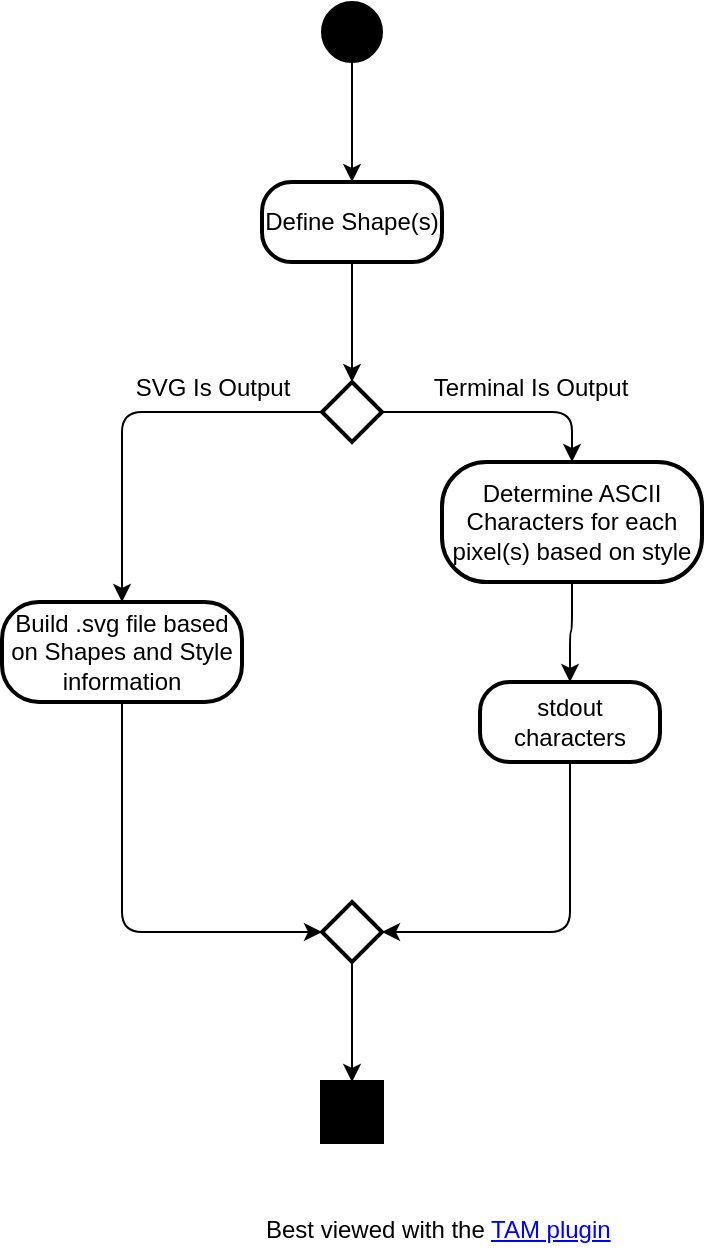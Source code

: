 <mxfile>
    <diagram id="tm7hxJK_eVrDZJQPRUnk" name="Level 0">
        <mxGraphModel dx="1214" dy="827" grid="1" gridSize="10" guides="1" tooltips="1" connect="1" arrows="1" fold="1" page="1" pageScale="1" pageWidth="827" pageHeight="1169" math="0" shadow="0">
            <root>
                <mxCell id="0"/>
                <mxCell id="1" parent="0"/>
                <mxCell id="2" value="" style="ellipse;whiteSpace=wrap;html=1;aspect=fixed;fillColor=#000000;aspect=fixed;" parent="1" vertex="1">
                    <mxGeometry x="310" y="330" width="30" height="30" as="geometry"/>
                </mxCell>
                <mxCell id="4" value="Define Shape(s)" style="rounded=1;whiteSpace=wrap;html=1;strokeWidth=2;arcSize=37" parent="1" vertex="1">
                    <mxGeometry x="280" y="420" width="90" height="40" as="geometry"/>
                </mxCell>
                <mxCell id="5" value="" style="edgeStyle=orthogonalEdgeStyle;rounded=1;orthogonalLoop=1;jettySize=auto;html=1;exitX=0.5;exitY=1;exitDx=0;exitDy=0;entryX=0.5;entryY=0;entryDx=0;entryDy=0;startArrow=none;startFill=0;endArrow=classic;endFill=1;startSize=6;endSize=6;align=center;fontSize=12;labelBackgroundColor=none;" parent="1" source="2" target="4" edge="1">
                    <mxGeometry width="40" height="40" relative="1" as="geometry">
                        <mxPoint x="310" y="530" as="sourcePoint"/>
                        <mxPoint x="350" y="490" as="targetPoint"/>
                    </mxGeometry>
                </mxCell>
                <mxCell id="6" value="" style="rhombus;html=1;strokeWidth=2;aspect=fixed;" parent="1" vertex="1">
                    <mxGeometry x="310" y="520" width="30" height="30" as="geometry"/>
                </mxCell>
                <mxCell id="7" value="" style="edgeStyle=orthogonalEdgeStyle;rounded=1;orthogonalLoop=1;jettySize=auto;html=1;exitX=0.5;exitY=1;exitDx=0;exitDy=0;entryX=0.5;entryY=0;entryDx=0;entryDy=0;startArrow=none;startFill=0;endArrow=classic;endFill=1;startSize=6;endSize=6;align=center;fontSize=12;labelBackgroundColor=none;" parent="1" source="4" target="6" edge="1">
                    <mxGeometry width="40" height="40" relative="1" as="geometry">
                        <mxPoint x="440" y="630" as="sourcePoint"/>
                        <mxPoint x="480" y="590" as="targetPoint"/>
                    </mxGeometry>
                </mxCell>
                <mxCell id="8" value="" style="edgeStyle=orthogonalEdgeStyle;rounded=1;orthogonalLoop=1;jettySize=auto;html=1;exitX=1;exitY=0.5;exitDx=0;exitDy=0;entryX=0.5;entryY=0;entryDx=0;entryDy=0;startArrow=none;startFill=0;endArrow=classic;endFill=1;startSize=6;endSize=6;align=center;fontSize=12;labelBackgroundColor=none;" parent="1" source="6" target="10" edge="1">
                    <mxGeometry width="40" height="40" relative="1" as="geometry">
                        <mxPoint x="440" y="630" as="sourcePoint"/>
                        <mxPoint x="480" y="590" as="targetPoint"/>
                    </mxGeometry>
                </mxCell>
                <mxCell id="9" value="Terminal Is Output" style="text;html=1;align=center;verticalAlign=middle;resizable=0;points=[];autosize=1;strokeColor=none;fillColor=none;" parent="1" vertex="1">
                    <mxGeometry x="354" y="508" width="120" height="30" as="geometry"/>
                </mxCell>
                <mxCell id="10" value="Determine ASCII Characters for each pixel(s) based on style" style="rounded=1;whiteSpace=wrap;html=1;strokeWidth=2;arcSize=37" parent="1" vertex="1">
                    <mxGeometry x="370" y="560" width="130" height="60" as="geometry"/>
                </mxCell>
                <mxCell id="11" value="" style="edgeStyle=orthogonalEdgeStyle;rounded=1;orthogonalLoop=1;jettySize=auto;html=1;exitX=0.5;exitY=1;exitDx=0;exitDy=0;startArrow=none;startFill=0;endArrow=classic;endFill=1;startSize=6;endSize=6;align=center;fontSize=12;labelBackgroundColor=none;entryX=0.5;entryY=0;entryDx=0;entryDy=0;" edge="1" parent="1" source="10" target="12">
                    <mxGeometry width="40" height="40" relative="1" as="geometry">
                        <mxPoint x="500" y="790" as="sourcePoint"/>
                        <mxPoint x="435" y="700" as="targetPoint"/>
                    </mxGeometry>
                </mxCell>
                <mxCell id="12" value="stdout characters" style="rounded=1;whiteSpace=wrap;html=1;strokeWidth=2;arcSize=37" vertex="1" parent="1">
                    <mxGeometry x="389" y="670" width="90" height="40" as="geometry"/>
                </mxCell>
                <mxCell id="13" value="" style="shape=endactivity;strokeWidth=2;fillColor=#000000;aspect=fixed;" vertex="1" parent="1">
                    <mxGeometry x="310" y="870" width="30" height="30" as="geometry"/>
                </mxCell>
                <mxCell id="0.11" value="Best viewed with the &lt;a href=&quot;https://github.com/ariel-bentu/tam-drawio&quot;&gt;TAM plugin&lt;/a&gt;" style="text;html=1;shape=tamPluginMissing;" vertex="1" connectable="0" parent="1">
                    <mxGeometry x="280" y="930" width="200" height="25" as="geometry"/>
                </mxCell>
                <mxCell id="14" value="" style="rhombus;html=1;strokeWidth=2;aspect=fixed;" vertex="1" parent="1">
                    <mxGeometry x="310" y="780" width="30" height="30" as="geometry"/>
                </mxCell>
                <mxCell id="15" value="" style="edgeStyle=orthogonalEdgeStyle;rounded=1;orthogonalLoop=1;jettySize=auto;html=1;exitX=0.5;exitY=1;exitDx=0;exitDy=0;entryX=0.5;entryY=0;entryDx=0;entryDy=0;startArrow=none;startFill=0;endArrow=classic;endFill=1;startSize=6;endSize=6;align=center;fontSize=12;labelBackgroundColor=none;" edge="1" parent="1" source="14" target="13">
                    <mxGeometry width="40" height="40" relative="1" as="geometry">
                        <mxPoint x="570" y="730" as="sourcePoint"/>
                        <mxPoint x="610" y="690" as="targetPoint"/>
                    </mxGeometry>
                </mxCell>
                <mxCell id="16" value="" style="edgeStyle=orthogonalEdgeStyle;rounded=1;orthogonalLoop=1;jettySize=auto;html=1;exitX=0.5;exitY=1;exitDx=0;exitDy=0;entryX=1;entryY=0.5;entryDx=0;entryDy=0;startArrow=none;startFill=0;endArrow=classic;endFill=1;startSize=6;endSize=6;align=center;fontSize=12;labelBackgroundColor=none;" edge="1" parent="1" source="12" target="14">
                    <mxGeometry width="40" height="40" relative="1" as="geometry">
                        <mxPoint x="570" y="730" as="sourcePoint"/>
                        <mxPoint x="610" y="690" as="targetPoint"/>
                    </mxGeometry>
                </mxCell>
                <mxCell id="17" value="" style="edgeStyle=orthogonalEdgeStyle;rounded=1;orthogonalLoop=1;jettySize=auto;html=1;exitX=0;exitY=0.5;exitDx=0;exitDy=0;startArrow=none;startFill=0;endArrow=classic;endFill=1;startSize=6;endSize=6;align=center;fontSize=12;labelBackgroundColor=none;entryX=0.5;entryY=0;entryDx=0;entryDy=0;" edge="1" parent="1" source="6" target="22">
                    <mxGeometry width="40" height="40" relative="1" as="geometry">
                        <mxPoint x="490" y="700" as="sourcePoint"/>
                        <mxPoint x="220" y="570" as="targetPoint"/>
                    </mxGeometry>
                </mxCell>
                <mxCell id="21" value="SVG Is Output" style="text;html=1;align=center;verticalAlign=middle;resizable=0;points=[];autosize=1;strokeColor=none;fillColor=none;" vertex="1" parent="1">
                    <mxGeometry x="205" y="508" width="100" height="30" as="geometry"/>
                </mxCell>
                <mxCell id="22" value="Build .svg file based on Shapes and Style information" style="rounded=1;whiteSpace=wrap;html=1;strokeWidth=2;arcSize=37" vertex="1" parent="1">
                    <mxGeometry x="150" y="630" width="120" height="50" as="geometry"/>
                </mxCell>
                <mxCell id="24" value="" style="edgeStyle=orthogonalEdgeStyle;rounded=1;orthogonalLoop=1;jettySize=auto;html=1;exitX=0.5;exitY=1;exitDx=0;exitDy=0;entryX=0;entryY=0.5;entryDx=0;entryDy=0;startArrow=none;startFill=0;endArrow=classic;endFill=1;startSize=6;endSize=6;align=center;fontSize=12;labelBackgroundColor=none;" edge="1" parent="1" source="22" target="14">
                    <mxGeometry width="40" height="40" relative="1" as="geometry">
                        <mxPoint x="520" y="740" as="sourcePoint"/>
                        <mxPoint x="560" y="700" as="targetPoint"/>
                    </mxGeometry>
                </mxCell>
            </root>
        </mxGraphModel>
    </diagram>
</mxfile>